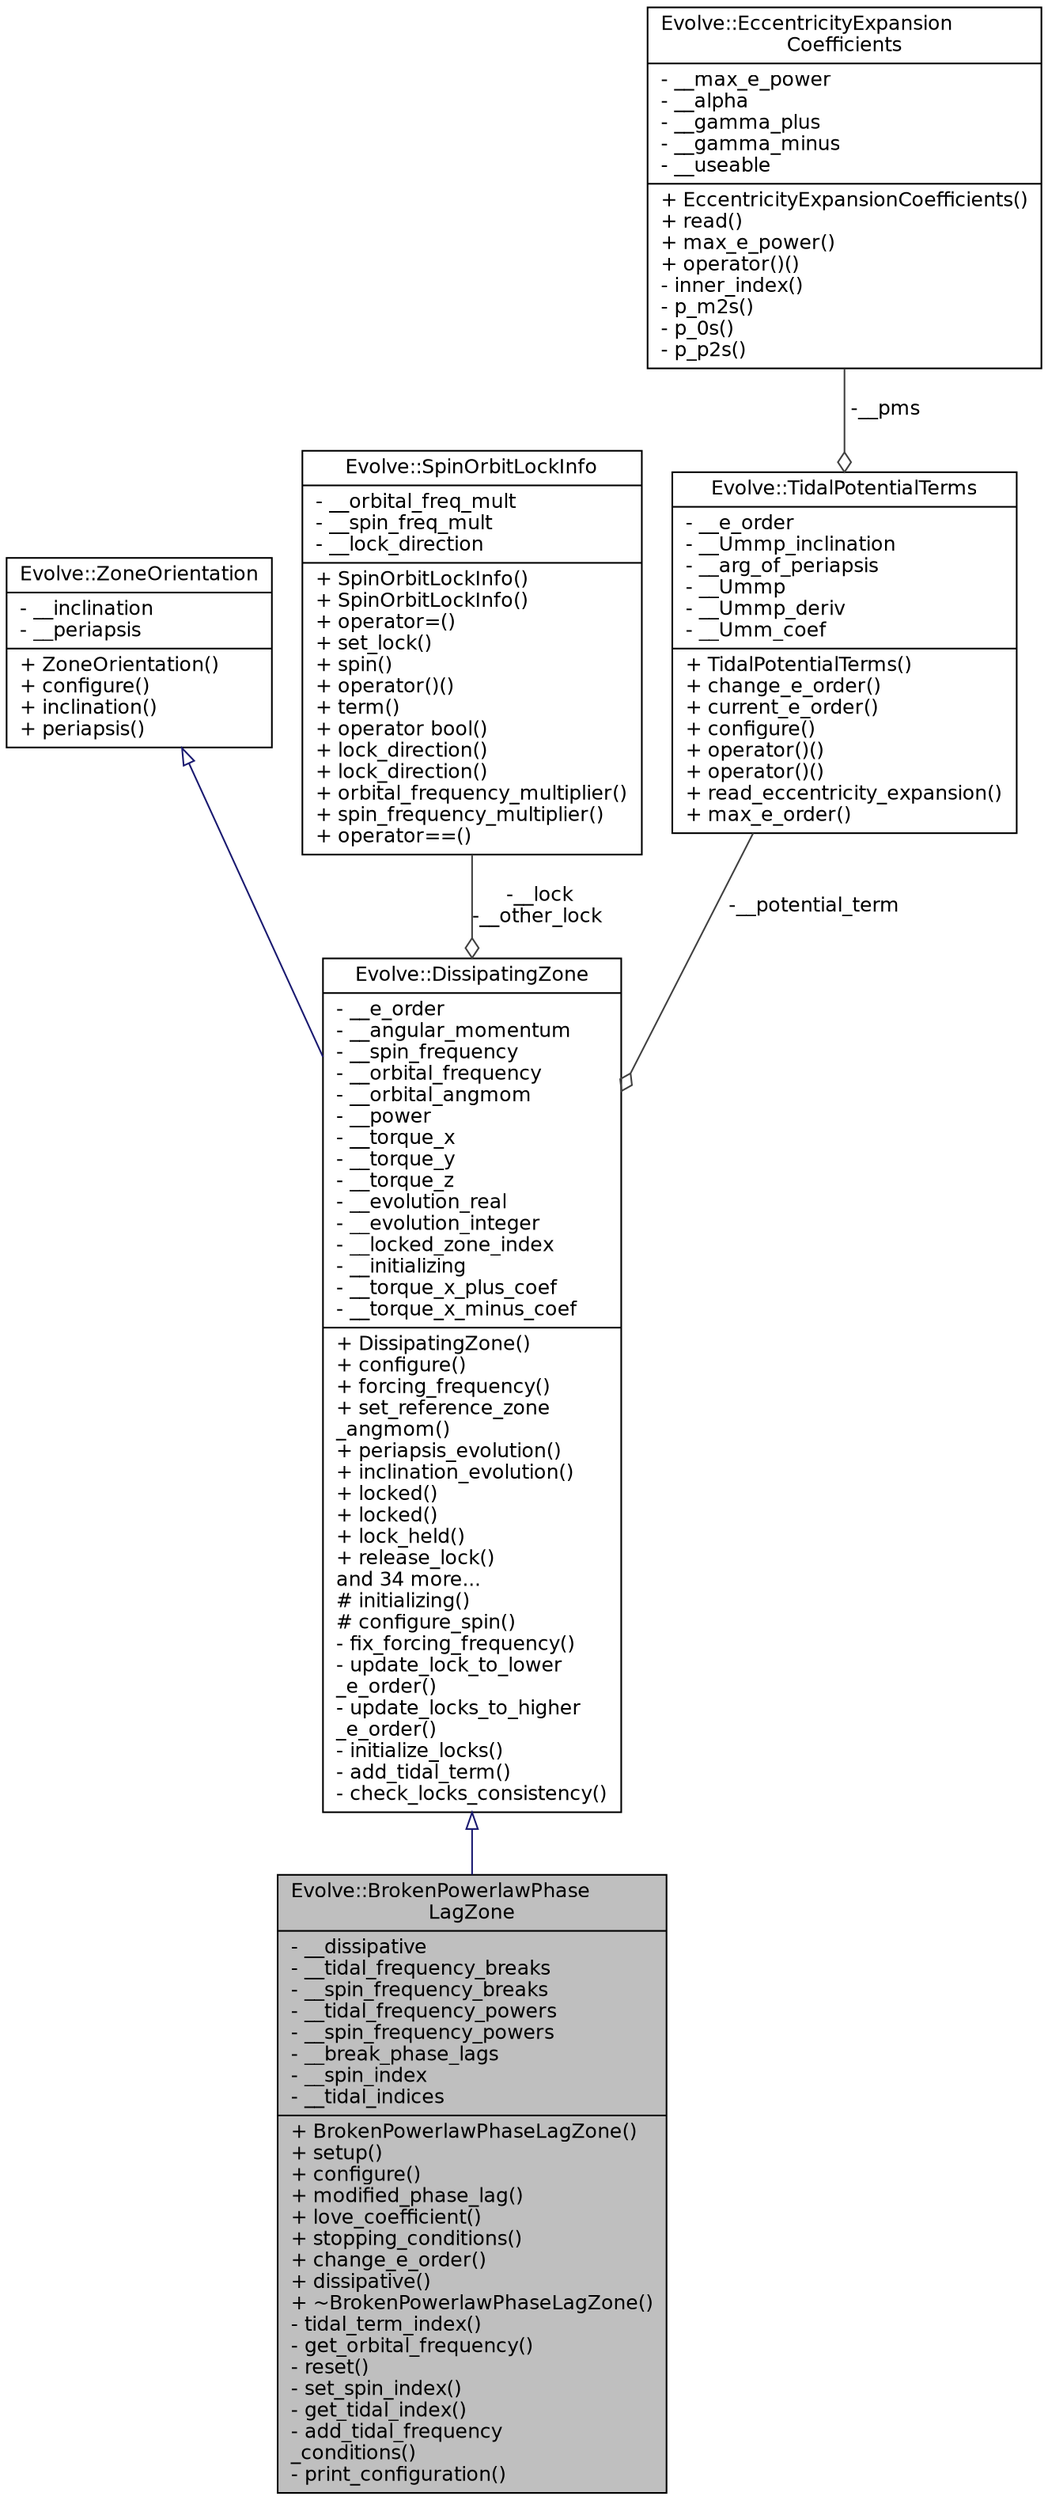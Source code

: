 digraph "Evolve::BrokenPowerlawPhaseLagZone"
{
 // INTERACTIVE_SVG=YES
  edge [fontname="Helvetica",fontsize="12",labelfontname="Helvetica",labelfontsize="12"];
  node [fontname="Helvetica",fontsize="12",shape=record];
  Node7 [label="{Evolve::BrokenPowerlawPhase\lLagZone\n|- __dissipative\l- __tidal_frequency_breaks\l- __spin_frequency_breaks\l- __tidal_frequency_powers\l- __spin_frequency_powers\l- __break_phase_lags\l- __spin_index\l- __tidal_indices\l|+ BrokenPowerlawPhaseLagZone()\l+ setup()\l+ configure()\l+ modified_phase_lag()\l+ love_coefficient()\l+ stopping_conditions()\l+ change_e_order()\l+ dissipative()\l+ ~BrokenPowerlawPhaseLagZone()\l- tidal_term_index()\l- get_orbital_frequency()\l- reset()\l- set_spin_index()\l- get_tidal_index()\l- add_tidal_frequency\l_conditions()\l- print_configuration()\l}",height=0.2,width=0.4,color="black", fillcolor="grey75", style="filled", fontcolor="black"];
  Node8 -> Node7 [dir="back",color="midnightblue",fontsize="12",style="solid",arrowtail="onormal",fontname="Helvetica"];
  Node8 [label="{Evolve::DissipatingZone\n|- __e_order\l- __angular_momentum\l- __spin_frequency\l- __orbital_frequency\l- __orbital_angmom\l- __power\l- __torque_x\l- __torque_y\l- __torque_z\l- __evolution_real\l- __evolution_integer\l- __locked_zone_index\l- __initializing\l- __torque_x_plus_coef\l- __torque_x_minus_coef\l|+ DissipatingZone()\l+ configure()\l+ forcing_frequency()\l+ set_reference_zone\l_angmom()\l+ periapsis_evolution()\l+ inclination_evolution()\l+ locked()\l+ locked()\l+ lock_held()\l+ release_lock()\land 34 more...\l# initializing()\l# configure_spin()\l- fix_forcing_frequency()\l- update_lock_to_lower\l_e_order()\l- update_locks_to_higher\l_e_order()\l- initialize_locks()\l- add_tidal_term()\l- check_locks_consistency()\l}",height=0.2,width=0.4,color="black", fillcolor="white", style="filled",URL="$classEvolve_1_1DissipatingZone.html",tooltip="A layer of a system body for which the tidal bulge is not exactly in phase with the tidal potential..."];
  Node9 -> Node8 [dir="back",color="midnightblue",fontsize="12",style="solid",arrowtail="onormal",fontname="Helvetica"];
  Node9 [label="{Evolve::ZoneOrientation\n|- __inclination\l- __periapsis\l|+ ZoneOrientation()\l+ configure()\l+ inclination()\l+ periapsis()\l}",height=0.2,width=0.4,color="black", fillcolor="white", style="filled",URL="$classEvolve_1_1ZoneOrientation.html"];
  Node10 -> Node8 [color="grey25",fontsize="12",style="solid",label=" -__lock\n-__other_lock" ,arrowhead="odiamond",fontname="Helvetica"];
  Node10 [label="{Evolve::SpinOrbitLockInfo\n|- __orbital_freq_mult\l- __spin_freq_mult\l- __lock_direction\l|+ SpinOrbitLockInfo()\l+ SpinOrbitLockInfo()\l+ operator=()\l+ set_lock()\l+ spin()\l+ operator()()\l+ term()\l+ operator bool()\l+ lock_direction()\l+ lock_direction()\l+ orbital_frequency_multiplier()\l+ spin_frequency_multiplier()\l+ operator==()\l}",height=0.2,width=0.4,color="black", fillcolor="white", style="filled",URL="$classEvolve_1_1SpinOrbitLockInfo.html",tooltip="Defines a lock between the spin of a dissipating body and the orbit. "];
  Node11 -> Node8 [color="grey25",fontsize="12",style="solid",label=" -__potential_term" ,arrowhead="odiamond",fontname="Helvetica"];
  Node11 [label="{Evolve::TidalPotentialTerms\n|- __e_order\l- __Ummp_inclination\l- __arg_of_periapsis\l- __Ummp\l- __Ummp_deriv\l- __Umm_coef\l|+ TidalPotentialTerms()\l+ change_e_order()\l+ current_e_order()\l+ configure()\l+ operator()()\l+ operator()()\l+ read_eccentricity_expansion()\l+ max_e_order()\l}",height=0.2,width=0.4,color="black", fillcolor="white", style="filled",URL="$classEvolve_1_1TidalPotentialTerms.html"];
  Node12 -> Node11 [color="grey25",fontsize="12",style="solid",label=" -__pms" ,arrowhead="odiamond",fontname="Helvetica"];
  Node12 [label="{Evolve::EccentricityExpansion\lCoefficients\n|- __max_e_power\l- __alpha\l- __gamma_plus\l- __gamma_minus\l- __useable\l|+ EccentricityExpansionCoefficients()\l+ read()\l+ max_e_power()\l+ operator()()\l- inner_index()\l- p_m2s()\l- p_0s()\l- p_p2s()\l}",height=0.2,width=0.4,color="black", fillcolor="white", style="filled",URL="$classEvolve_1_1EccentricityExpansionCoefficients.html",tooltip="A class which reads-in and provides a convenient interface to the  coefficients. "];
}
